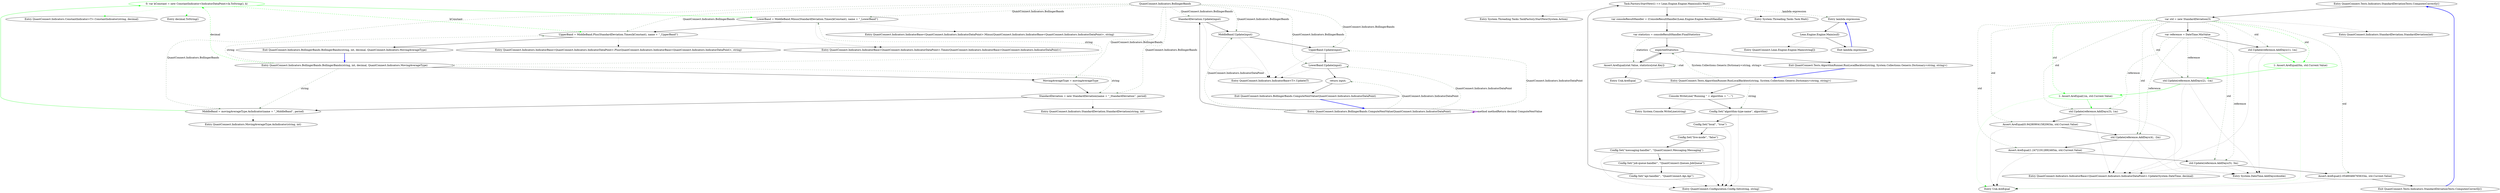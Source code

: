 digraph  {
d6 [cluster="QuantConnect.Indicators.BollingerBands.BollingerBands(string, int, decimal, QuantConnect.Indicators.MovingAverageType)", color=green, community=0, label="0: var kConstant = new ConstantIndicator<IndicatorDataPoint>(k.ToString(), k)", span="59-59"];
d2 [cluster="QuantConnect.Indicators.BollingerBands.BollingerBands(string, int, decimal, QuantConnect.Indicators.MovingAverageType)", label="Entry QuantConnect.Indicators.BollingerBands.BollingerBands(string, int, decimal, QuantConnect.Indicators.MovingAverageType)", span="53-53"];
d5 [cluster="QuantConnect.Indicators.BollingerBands.BollingerBands(string, int, decimal, QuantConnect.Indicators.MovingAverageType)", label="MiddleBand = movingAverageType.AsIndicator(name + ''_MiddleBand'', period)", span="58-58"];
d7 [cluster="QuantConnect.Indicators.BollingerBands.BollingerBands(string, int, decimal, QuantConnect.Indicators.MovingAverageType)", label="LowerBand = MiddleBand.Minus(StandardDeviation.Times(kConstant), name + ''_LowerBand'')", span="60-60"];
d12 [cluster="QuantConnect.Indicators.ConstantIndicator<T>.ConstantIndicator(string, decimal)", label="Entry QuantConnect.Indicators.ConstantIndicator<T>.ConstantIndicator(string, decimal)", span="41-41"];
d13 [cluster="decimal.ToString()", label="Entry decimal.ToString()", span="0-0"];
d8 [cluster="QuantConnect.Indicators.BollingerBands.BollingerBands(string, int, decimal, QuantConnect.Indicators.MovingAverageType)", label="UpperBand = MiddleBand.Plus(StandardDeviation.Times(kConstant), name + ''_UpperBand'')", span="61-61"];
d9 [cluster="QuantConnect.Indicators.BollingerBands.BollingerBands(string, int, decimal, QuantConnect.Indicators.MovingAverageType)", label="Exit QuantConnect.Indicators.BollingerBands.BollingerBands(string, int, decimal, QuantConnect.Indicators.MovingAverageType)", span="53-53"];
d3 [cluster="QuantConnect.Indicators.BollingerBands.BollingerBands(string, int, decimal, QuantConnect.Indicators.MovingAverageType)", label="MovingAverageType = movingAverageType", span="56-56"];
d4 [cluster="QuantConnect.Indicators.BollingerBands.BollingerBands(string, int, decimal, QuantConnect.Indicators.MovingAverageType)", label="StandardDeviation = new StandardDeviation(name + ''_StandardDeviation'', period)", span="57-57"];
d25 [label="QuantConnect.Indicators.BollingerBands", span=""];
d11 [cluster="QuantConnect.Indicators.MovingAverageType.AsIndicator(string, int)", label="Entry QuantConnect.Indicators.MovingAverageType.AsIndicator(string, int)", span="54-54"];
d14 [cluster="QuantConnect.Indicators.IndicatorBase<QuantConnect.Indicators.IndicatorDataPoint>.Times(QuantConnect.Indicators.IndicatorBase<QuantConnect.Indicators.IndicatorDataPoint>)", label="Entry QuantConnect.Indicators.IndicatorBase<QuantConnect.Indicators.IndicatorDataPoint>.Times(QuantConnect.Indicators.IndicatorBase<QuantConnect.Indicators.IndicatorDataPoint>)", span="159-159"];
d15 [cluster="QuantConnect.Indicators.IndicatorBase<QuantConnect.Indicators.IndicatorDataPoint>.Minus(QuantConnect.Indicators.IndicatorBase<QuantConnect.Indicators.IndicatorDataPoint>, string)", label="Entry QuantConnect.Indicators.IndicatorBase<QuantConnect.Indicators.IndicatorDataPoint>.Minus(QuantConnect.Indicators.IndicatorBase<QuantConnect.Indicators.IndicatorDataPoint>, string)", span="116-116"];
d16 [cluster="QuantConnect.Indicators.IndicatorBase<QuantConnect.Indicators.IndicatorDataPoint>.Plus(QuantConnect.Indicators.IndicatorBase<QuantConnect.Indicators.IndicatorDataPoint>, string)", label="Entry QuantConnect.Indicators.IndicatorBase<QuantConnect.Indicators.IndicatorDataPoint>.Plus(QuantConnect.Indicators.IndicatorBase<QuantConnect.Indicators.IndicatorDataPoint>, string)", span="87-87"];
d10 [cluster="QuantConnect.Indicators.StandardDeviation.StandardDeviation(string, int)", label="Entry QuantConnect.Indicators.StandardDeviation.StandardDeviation(string, int)", span="47-47"];
d18 [cluster="QuantConnect.Indicators.BollingerBands.ComputeNextValue(QuantConnect.Indicators.IndicatorDataPoint)", label="StandardDeviation.Update(input)", span="80-80"];
d19 [cluster="QuantConnect.Indicators.BollingerBands.ComputeNextValue(QuantConnect.Indicators.IndicatorDataPoint)", label="MiddleBand.Update(input)", span="81-81"];
d20 [cluster="QuantConnect.Indicators.BollingerBands.ComputeNextValue(QuantConnect.Indicators.IndicatorDataPoint)", label="UpperBand.Update(input)", span="82-82"];
d21 [cluster="QuantConnect.Indicators.BollingerBands.ComputeNextValue(QuantConnect.Indicators.IndicatorDataPoint)", label="LowerBand.Update(input)", span="83-83"];
d17 [cluster="QuantConnect.Indicators.BollingerBands.ComputeNextValue(QuantConnect.Indicators.IndicatorDataPoint)", label="Entry QuantConnect.Indicators.BollingerBands.ComputeNextValue(QuantConnect.Indicators.IndicatorDataPoint)", span="78-78"];
d24 [cluster="QuantConnect.Indicators.IndicatorBase<T>.Update(T)", label="Entry QuantConnect.Indicators.IndicatorBase<T>.Update(T)", span="66-66"];
d22 [cluster="QuantConnect.Indicators.BollingerBands.ComputeNextValue(QuantConnect.Indicators.IndicatorDataPoint)", label="return input;", span="84-84"];
d23 [cluster="QuantConnect.Indicators.BollingerBands.ComputeNextValue(QuantConnect.Indicators.IndicatorDataPoint)", label="Exit QuantConnect.Indicators.BollingerBands.ComputeNextValue(QuantConnect.Indicators.IndicatorDataPoint)", span="78-78"];
m2_16 [cluster="System.Threading.Tasks.TaskFactory.StartNew(System.Action)", file="StandardDeviation.cs", label="Entry System.Threading.Tasks.TaskFactory.StartNew(System.Action)", span="0-0"];
m2_14 [cluster="System.Console.WriteLine(string)", file="StandardDeviation.cs", label="Entry System.Console.WriteLine(string)", span="0-0"];
m2_17 [cluster="System.Threading.Tasks.Task.Wait()", file="StandardDeviation.cs", label="Entry System.Threading.Tasks.Task.Wait()", span="0-0"];
m2_18 [cluster="Unk.AreEqual", file="StandardDeviation.cs", label="Entry Unk.AreEqual", span=""];
m2_0 [cluster="QuantConnect.Tests.AlgorithmRunner.RunLocalBacktest(string, System.Collections.Generic.Dictionary<string, string>)", file="StandardDeviation.cs", label="Entry QuantConnect.Tests.AlgorithmRunner.RunLocalBacktest(string, System.Collections.Generic.Dictionary<string, string>)", span="29-29"];
m2_1 [cluster="QuantConnect.Tests.AlgorithmRunner.RunLocalBacktest(string, System.Collections.Generic.Dictionary<string, string>)", file="StandardDeviation.cs", label="Console.WriteLine(''Running '' + algorithm + ''...'')", span="31-31"];
m2_2 [cluster="QuantConnect.Tests.AlgorithmRunner.RunLocalBacktest(string, System.Collections.Generic.Dictionary<string, string>)", file="StandardDeviation.cs", label="Config.Set(''algorithm-type-name'', algorithm)", span="34-34"];
m2_11 [cluster="QuantConnect.Tests.AlgorithmRunner.RunLocalBacktest(string, System.Collections.Generic.Dictionary<string, string>)", file="StandardDeviation.cs", label=expectedStatistics, span="47-47"];
m2_3 [cluster="QuantConnect.Tests.AlgorithmRunner.RunLocalBacktest(string, System.Collections.Generic.Dictionary<string, string>)", file="StandardDeviation.cs", label="Config.Set(''local'', ''true'')", span="35-35"];
m2_4 [cluster="QuantConnect.Tests.AlgorithmRunner.RunLocalBacktest(string, System.Collections.Generic.Dictionary<string, string>)", file="StandardDeviation.cs", label="Config.Set(''live-mode'', ''false'')", span="36-36"];
m2_5 [cluster="QuantConnect.Tests.AlgorithmRunner.RunLocalBacktest(string, System.Collections.Generic.Dictionary<string, string>)", file="StandardDeviation.cs", label="Config.Set(''messaging-handler'', ''QuantConnect.Messaging.Messaging'')", span="37-37"];
m2_6 [cluster="QuantConnect.Tests.AlgorithmRunner.RunLocalBacktest(string, System.Collections.Generic.Dictionary<string, string>)", file="StandardDeviation.cs", label="Config.Set(''job-queue-handler'', ''QuantConnect.Queues.JobQueue'')", span="38-38"];
m2_7 [cluster="QuantConnect.Tests.AlgorithmRunner.RunLocalBacktest(string, System.Collections.Generic.Dictionary<string, string>)", file="StandardDeviation.cs", label="Config.Set(''api-handler'', ''QuantConnect.Api.Api'')", span="39-39"];
m2_8 [cluster="QuantConnect.Tests.AlgorithmRunner.RunLocalBacktest(string, System.Collections.Generic.Dictionary<string, string>)", file="StandardDeviation.cs", label="Task.Factory.StartNew(() => Lean.Engine.Engine.Main(null)).Wait()", span="42-42"];
m2_9 [cluster="QuantConnect.Tests.AlgorithmRunner.RunLocalBacktest(string, System.Collections.Generic.Dictionary<string, string>)", file="StandardDeviation.cs", label="var consoleResultHandler = (ConsoleResultHandler)Lean.Engine.Engine.ResultHandler", span="44-44"];
m2_10 [cluster="QuantConnect.Tests.AlgorithmRunner.RunLocalBacktest(string, System.Collections.Generic.Dictionary<string, string>)", file="StandardDeviation.cs", label="var statistics = consoleResultHandler.FinalStatistics", span="45-45"];
m2_12 [cluster="QuantConnect.Tests.AlgorithmRunner.RunLocalBacktest(string, System.Collections.Generic.Dictionary<string, string>)", file="StandardDeviation.cs", label="Assert.AreEqual(stat.Value, statistics[stat.Key])", span="49-49"];
m2_13 [cluster="QuantConnect.Tests.AlgorithmRunner.RunLocalBacktest(string, System.Collections.Generic.Dictionary<string, string>)", file="StandardDeviation.cs", label="Exit QuantConnect.Tests.AlgorithmRunner.RunLocalBacktest(string, System.Collections.Generic.Dictionary<string, string>)", span="29-29"];
m2_22 [cluster="QuantConnect.Lean.Engine.Engine.Main(string[])", file="StandardDeviation.cs", label="Entry QuantConnect.Lean.Engine.Engine.Main(string[])", span="172-172"];
m2_15 [cluster="QuantConnect.Configuration.Config.Set(string, string)", file="StandardDeviation.cs", label="Entry QuantConnect.Configuration.Config.Set(string, string)", span="118-118"];
m2_19 [cluster="lambda expression", file="StandardDeviation.cs", label="Entry lambda expression", span="42-42"];
m2_20 [cluster="lambda expression", file="StandardDeviation.cs", label="Lean.Engine.Engine.Main(null)", span="42-42"];
m2_21 [cluster="lambda expression", file="StandardDeviation.cs", label="Exit lambda expression", span="42-42"];
m3_0 [cluster="QuantConnect.Tests.Indicators.StandardDeviationTests.ComputesCorrectly()", file="StandardDeviationTests.cs", label="Entry QuantConnect.Tests.Indicators.StandardDeviationTests.ComputesCorrectly()", span="25-25"];
m3_1 [cluster="QuantConnect.Tests.Indicators.StandardDeviationTests.ComputesCorrectly()", file="StandardDeviationTests.cs", label="var std = new StandardDeviation(3)", span="29-29"];
m3_2 [cluster="QuantConnect.Tests.Indicators.StandardDeviationTests.ComputesCorrectly()", file="StandardDeviationTests.cs", label="var reference = DateTime.MinValue", span="30-30"];
m3_3 [cluster="QuantConnect.Tests.Indicators.StandardDeviationTests.ComputesCorrectly()", file="StandardDeviationTests.cs", label="std.Update(reference.AddDays(1), 1m)", span="32-32"];
m3_4 [cluster="QuantConnect.Tests.Indicators.StandardDeviationTests.ComputesCorrectly()", color=green, community=0, file="StandardDeviationTests.cs", label="1: Assert.AreEqual(0m, std.Current.Value)", span="33-33"];
m3_5 [cluster="QuantConnect.Tests.Indicators.StandardDeviationTests.ComputesCorrectly()", file="StandardDeviationTests.cs", label="std.Update(reference.AddDays(2), -1m)", span="35-35"];
m3_6 [cluster="QuantConnect.Tests.Indicators.StandardDeviationTests.ComputesCorrectly()", color=green, community=0, file="StandardDeviationTests.cs", label="1: Assert.AreEqual(1m, std.Current.Value)", span="36-36"];
m3_7 [cluster="QuantConnect.Tests.Indicators.StandardDeviationTests.ComputesCorrectly()", file="StandardDeviationTests.cs", label="std.Update(reference.AddDays(3), 1m)", span="38-38"];
m3_8 [cluster="QuantConnect.Tests.Indicators.StandardDeviationTests.ComputesCorrectly()", file="StandardDeviationTests.cs", label="Assert.AreEqual(0.942809041582063m, std.Current.Value)", span="39-39"];
m3_9 [cluster="QuantConnect.Tests.Indicators.StandardDeviationTests.ComputesCorrectly()", file="StandardDeviationTests.cs", label="std.Update(reference.AddDays(4), -2m)", span="41-41"];
m3_10 [cluster="QuantConnect.Tests.Indicators.StandardDeviationTests.ComputesCorrectly()", file="StandardDeviationTests.cs", label="Assert.AreEqual(1.24721912892465m, std.Current.Value)", span="42-42"];
m3_11 [cluster="QuantConnect.Tests.Indicators.StandardDeviationTests.ComputesCorrectly()", file="StandardDeviationTests.cs", label="std.Update(reference.AddDays(5), 3m)", span="44-44"];
m3_12 [cluster="QuantConnect.Tests.Indicators.StandardDeviationTests.ComputesCorrectly()", file="StandardDeviationTests.cs", label="Assert.AreEqual(2.05480466765633m, std.Current.Value)", span="45-45"];
m3_13 [cluster="QuantConnect.Tests.Indicators.StandardDeviationTests.ComputesCorrectly()", file="StandardDeviationTests.cs", label="Exit QuantConnect.Tests.Indicators.StandardDeviationTests.ComputesCorrectly()", span="25-25"];
m3_17 [cluster="Unk.AreEqual", file="StandardDeviationTests.cs", label="Entry Unk.AreEqual", span=""];
m3_16 [cluster="QuantConnect.Indicators.IndicatorBase<QuantConnect.Indicators.IndicatorDataPoint>.Update(System.DateTime, decimal)", file="StandardDeviationTests.cs", label="Entry QuantConnect.Indicators.IndicatorBase<QuantConnect.Indicators.IndicatorDataPoint>.Update(System.DateTime, decimal)", span="33-33"];
m3_14 [cluster="QuantConnect.Indicators.StandardDeviation.StandardDeviation(int)", file="StandardDeviationTests.cs", label="Entry QuantConnect.Indicators.StandardDeviation.StandardDeviation(int)", span="31-31"];
m3_15 [cluster="System.DateTime.AddDays(double)", file="StandardDeviationTests.cs", label="Entry System.DateTime.AddDays(double)", span="0-0"];
d6 -> d7  [color=green, key=0, style=solid];
d6 -> d12  [color=green, key=2, style=dotted];
d6 -> d13  [color=green, key=2, style=dotted];
d6 -> d8  [color=green, key=1, label=kConstant, style=dashed];
d2 -> d6  [color=green, key=1, label=decimal, style=dashed];
d2 -> d3  [key=0, style=solid];
d2 -> d4  [color=darkseagreen4, key=1, label=string, style=dashed];
d2 -> d5  [color=darkseagreen4, key=1, label=string, style=dashed];
d2 -> d7  [color=darkseagreen4, key=1, label=string, style=dashed];
d2 -> d8  [color=darkseagreen4, key=1, label=string, style=dashed];
d5 -> d6  [color=green, key=0, style=solid];
d5 -> d11  [key=2, style=dotted];
d7 -> d8  [key=0, style=solid];
d7 -> d14  [key=2, style=dotted];
d7 -> d15  [key=2, style=dotted];
d8 -> d9  [key=0, style=solid];
d8 -> d14  [key=2, style=dotted];
d8 -> d16  [key=2, style=dotted];
d9 -> d2  [color=blue, key=0, style=bold];
d3 -> d4  [key=0, style=solid];
d4 -> d5  [key=0, style=solid];
d4 -> d10  [key=2, style=dotted];
d25 -> d5  [color=darkseagreen4, key=1, label="QuantConnect.Indicators.BollingerBands", style=dashed];
d25 -> d7  [color=darkseagreen4, key=1, label="QuantConnect.Indicators.BollingerBands", style=dashed];
d25 -> d8  [color=darkseagreen4, key=1, label="QuantConnect.Indicators.BollingerBands", style=dashed];
d25 -> d3  [color=darkseagreen4, key=1, label="QuantConnect.Indicators.BollingerBands", style=dashed];
d25 -> d4  [color=darkseagreen4, key=1, label="QuantConnect.Indicators.BollingerBands", style=dashed];
d25 -> d18  [color=darkseagreen4, key=1, label="QuantConnect.Indicators.BollingerBands", style=dashed];
d25 -> d19  [color=darkseagreen4, key=1, label="QuantConnect.Indicators.BollingerBands", style=dashed];
d25 -> d20  [color=darkseagreen4, key=1, label="QuantConnect.Indicators.BollingerBands", style=dashed];
d25 -> d21  [color=darkseagreen4, key=1, label="QuantConnect.Indicators.BollingerBands", style=dashed];
d18 -> d19  [key=0, style=solid];
d18 -> d24  [key=2, style=dotted];
d19 -> d20  [key=0, style=solid];
d19 -> d24  [key=2, style=dotted];
d20 -> d21  [key=0, style=solid];
d20 -> d24  [key=2, style=dotted];
d21 -> d22  [key=0, style=solid];
d21 -> d24  [key=2, style=dotted];
d17 -> d18  [key=0, style=solid];
d17 -> d19  [color=darkseagreen4, key=1, label="QuantConnect.Indicators.IndicatorDataPoint", style=dashed];
d17 -> d20  [color=darkseagreen4, key=1, label="QuantConnect.Indicators.IndicatorDataPoint", style=dashed];
d17 -> d21  [color=darkseagreen4, key=1, label="QuantConnect.Indicators.IndicatorDataPoint", style=dashed];
d17 -> d17  [color=darkorchid, key=3, label="method methodReturn decimal ComputeNextValue", style=bold];
d17 -> d22  [color=darkseagreen4, key=1, label="QuantConnect.Indicators.IndicatorDataPoint", style=dashed];
d22 -> d23  [key=0, style=solid];
d23 -> d17  [color=blue, key=0, style=bold];
m2_0 -> m2_1  [key=0, style=solid];
m2_0 -> m2_2  [color=darkseagreen4, key=1, label=string, style=dashed];
m2_0 -> m2_11  [color=darkseagreen4, key=1, label="System.Collections.Generic.Dictionary<string, string>", style=dashed];
m2_1 -> m2_2  [key=0, style=solid];
m2_1 -> m2_14  [key=2, style=dotted];
m2_2 -> m2_3  [key=0, style=solid];
m2_2 -> m2_15  [key=2, style=dotted];
m2_11 -> m2_12  [key=0, style=solid];
m2_11 -> m2_13  [key=0, style=solid];
m2_3 -> m2_4  [key=0, style=solid];
m2_3 -> m2_15  [key=2, style=dotted];
m2_4 -> m2_5  [key=0, style=solid];
m2_4 -> m2_15  [key=2, style=dotted];
m2_5 -> m2_6  [key=0, style=solid];
m2_5 -> m2_15  [key=2, style=dotted];
m2_6 -> m2_7  [key=0, style=solid];
m2_6 -> m2_15  [key=2, style=dotted];
m2_7 -> m2_8  [key=0, style=solid];
m2_7 -> m2_15  [key=2, style=dotted];
m2_8 -> m2_9  [key=0, style=solid];
m2_8 -> m2_16  [key=2, style=dotted];
m2_8 -> m2_17  [key=2, style=dotted];
m2_8 -> m2_19  [color=darkseagreen4, key=1, label="lambda expression", style=dashed];
m2_9 -> m2_10  [key=0, style=solid];
m2_10 -> m2_11  [key=0, style=solid];
m2_10 -> m2_12  [color=darkseagreen4, key=1, label=statistics, style=dashed];
m2_12 -> m2_11  [key=0, style=solid];
m2_12 -> m2_18  [key=2, style=dotted];
m2_12 -> m2_12  [color=darkseagreen4, key=1, label=stat, style=dashed];
m2_13 -> m2_0  [color=blue, key=0, style=bold];
m2_19 -> m2_20  [key=0, style=solid];
m2_20 -> m2_21  [key=0, style=solid];
m2_20 -> m2_22  [key=2, style=dotted];
m2_21 -> m2_19  [color=blue, key=0, style=bold];
m3_0 -> m3_1  [key=0, style=solid];
m3_1 -> m3_2  [key=0, style=solid];
m3_1 -> m3_14  [key=2, style=dotted];
m3_1 -> m3_3  [color=darkseagreen4, key=1, label=std, style=dashed];
m3_1 -> m3_4  [color=green, key=1, label=std, style=dashed];
m3_1 -> m3_5  [color=darkseagreen4, key=1, label=std, style=dashed];
m3_1 -> m3_6  [color=green, key=1, label=std, style=dashed];
m3_1 -> m3_7  [color=darkseagreen4, key=1, label=std, style=dashed];
m3_1 -> m3_8  [color=darkseagreen4, key=1, label=std, style=dashed];
m3_1 -> m3_9  [color=darkseagreen4, key=1, label=std, style=dashed];
m3_1 -> m3_10  [color=darkseagreen4, key=1, label=std, style=dashed];
m3_1 -> m3_11  [color=darkseagreen4, key=1, label=std, style=dashed];
m3_1 -> m3_12  [color=darkseagreen4, key=1, label=std, style=dashed];
m3_2 -> m3_3  [key=0, style=solid];
m3_2 -> m3_5  [color=darkseagreen4, key=1, label=reference, style=dashed];
m3_2 -> m3_7  [color=darkseagreen4, key=1, label=reference, style=dashed];
m3_2 -> m3_9  [color=darkseagreen4, key=1, label=reference, style=dashed];
m3_2 -> m3_11  [color=darkseagreen4, key=1, label=reference, style=dashed];
m3_3 -> m3_4  [color=green, key=0, style=solid];
m3_3 -> m3_15  [key=2, style=dotted];
m3_3 -> m3_16  [key=2, style=dotted];
m3_4 -> m3_5  [color=green, key=0, style=solid];
m3_4 -> m3_17  [color=green, key=2, style=dotted];
m3_5 -> m3_6  [color=green, key=0, style=solid];
m3_5 -> m3_15  [key=2, style=dotted];
m3_5 -> m3_16  [key=2, style=dotted];
m3_6 -> m3_7  [color=green, key=0, style=solid];
m3_6 -> m3_17  [color=green, key=2, style=dotted];
m3_7 -> m3_8  [key=0, style=solid];
m3_7 -> m3_15  [key=2, style=dotted];
m3_7 -> m3_16  [key=2, style=dotted];
m3_8 -> m3_9  [key=0, style=solid];
m3_8 -> m3_17  [key=2, style=dotted];
m3_9 -> m3_10  [key=0, style=solid];
m3_9 -> m3_15  [key=2, style=dotted];
m3_9 -> m3_16  [key=2, style=dotted];
m3_10 -> m3_11  [key=0, style=solid];
m3_10 -> m3_17  [key=2, style=dotted];
m3_11 -> m3_12  [key=0, style=solid];
m3_11 -> m3_15  [key=2, style=dotted];
m3_11 -> m3_16  [key=2, style=dotted];
m3_12 -> m3_13  [key=0, style=solid];
m3_12 -> m3_17  [key=2, style=dotted];
m3_13 -> m3_0  [color=blue, key=0, style=bold];
}

